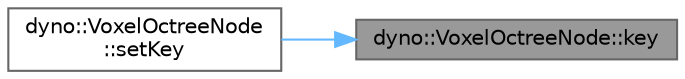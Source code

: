 digraph "dyno::VoxelOctreeNode::key"
{
 // LATEX_PDF_SIZE
  bgcolor="transparent";
  edge [fontname=Helvetica,fontsize=10,labelfontname=Helvetica,labelfontsize=10];
  node [fontname=Helvetica,fontsize=10,shape=box,height=0.2,width=0.4];
  rankdir="RL";
  Node1 [id="Node000001",label="dyno::VoxelOctreeNode::key",height=0.2,width=0.4,color="gray40", fillcolor="grey60", style="filled", fontcolor="black",tooltip=" "];
  Node1 -> Node2 [id="edge1_Node000001_Node000002",dir="back",color="steelblue1",style="solid",tooltip=" "];
  Node2 [id="Node000002",label="dyno::VoxelOctreeNode\l::setKey",height=0.2,width=0.4,color="grey40", fillcolor="white", style="filled",URL="$classdyno_1_1_voxel_octree_node.html#a6510d1715a9c99b120b86784917aae4d",tooltip=" "];
}
